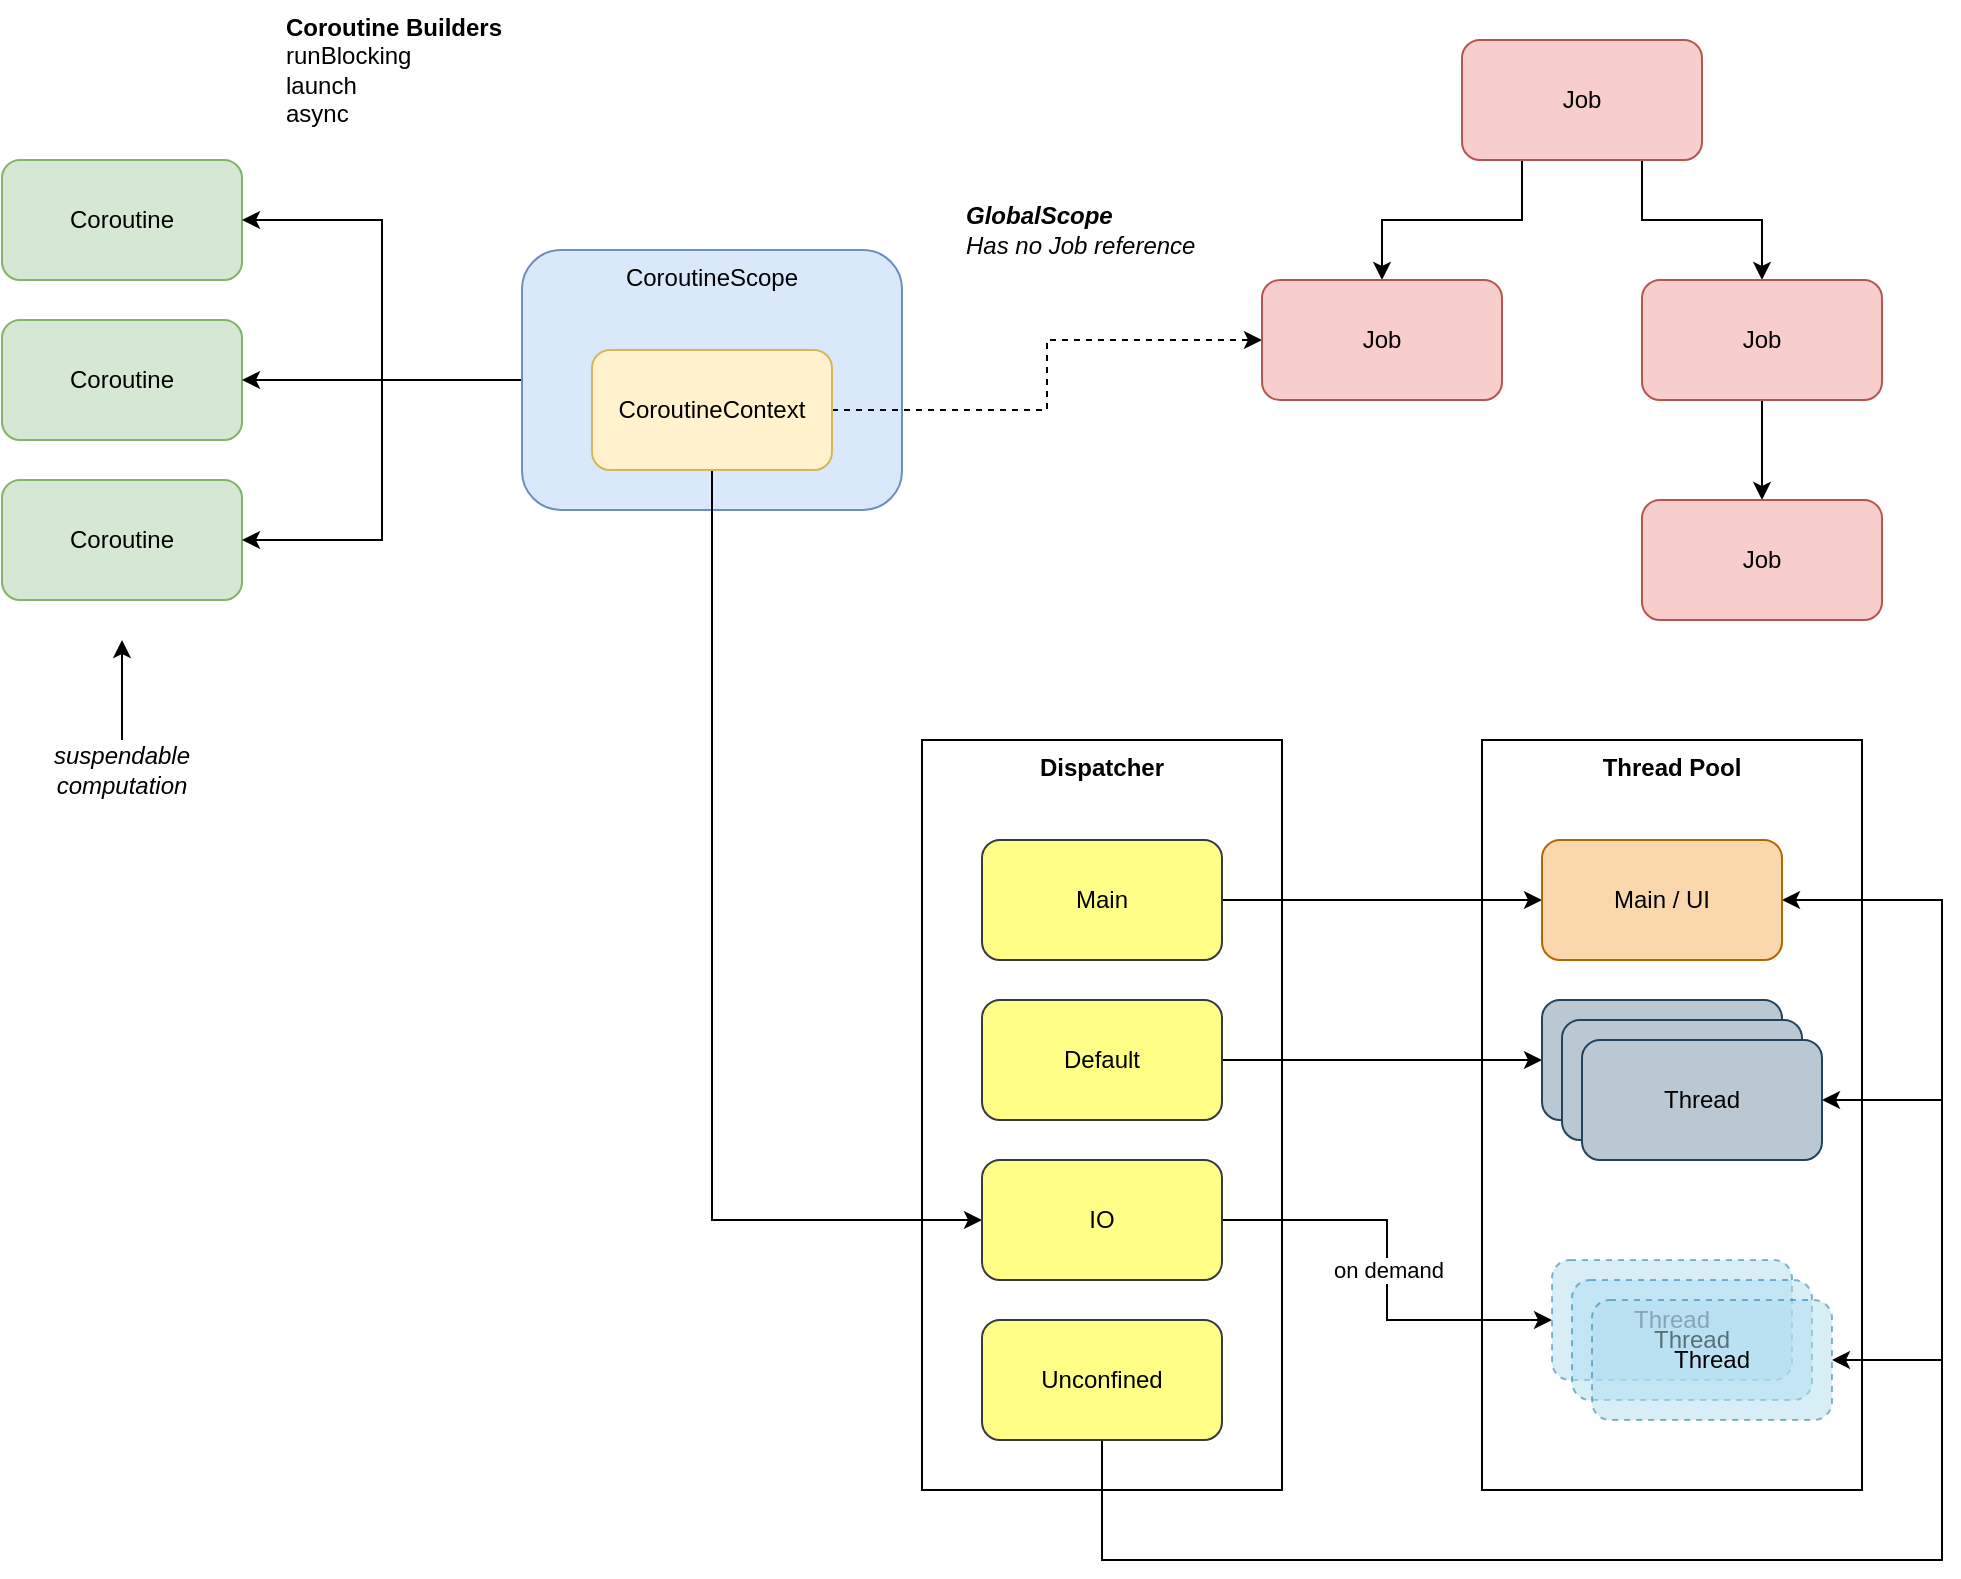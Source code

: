 <mxfile version="24.7.17">
  <diagram name="Page-1" id="87Oc3Aj0w-VCr4FXPLcf">
    <mxGraphModel dx="1314" dy="1092" grid="1" gridSize="10" guides="1" tooltips="1" connect="1" arrows="1" fold="1" page="0" pageScale="1" pageWidth="850" pageHeight="1100" math="0" shadow="0">
      <root>
        <mxCell id="0" />
        <mxCell id="1" parent="0" />
        <mxCell id="8-PocwH5O_5WDN7HJQKM-22" value="Dispatcher" style="rounded=0;whiteSpace=wrap;html=1;verticalAlign=top;fontStyle=1" vertex="1" parent="1">
          <mxGeometry x="520" y="500" width="180" height="375" as="geometry" />
        </mxCell>
        <mxCell id="8-PocwH5O_5WDN7HJQKM-27" value="Thread Pool" style="rounded=0;whiteSpace=wrap;html=1;verticalAlign=top;fontStyle=1" vertex="1" parent="1">
          <mxGeometry x="800" y="500" width="190" height="375" as="geometry" />
        </mxCell>
        <mxCell id="8-PocwH5O_5WDN7HJQKM-2" value="Coroutine" style="rounded=1;whiteSpace=wrap;html=1;fillColor=#d5e8d4;strokeColor=#82b366;" vertex="1" parent="1">
          <mxGeometry x="60" y="210" width="120" height="60" as="geometry" />
        </mxCell>
        <mxCell id="8-PocwH5O_5WDN7HJQKM-3" value="Coroutine" style="rounded=1;whiteSpace=wrap;html=1;fillColor=#d5e8d4;strokeColor=#82b366;" vertex="1" parent="1">
          <mxGeometry x="60" y="290" width="120" height="60" as="geometry" />
        </mxCell>
        <mxCell id="8-PocwH5O_5WDN7HJQKM-4" value="Coroutine" style="rounded=1;whiteSpace=wrap;html=1;fillColor=#d5e8d4;strokeColor=#82b366;" vertex="1" parent="1">
          <mxGeometry x="60" y="370" width="120" height="60" as="geometry" />
        </mxCell>
        <mxCell id="8-PocwH5O_5WDN7HJQKM-6" style="edgeStyle=orthogonalEdgeStyle;rounded=0;orthogonalLoop=1;jettySize=auto;html=1;exitX=0.5;exitY=0;exitDx=0;exitDy=0;" edge="1" parent="1" source="8-PocwH5O_5WDN7HJQKM-5">
          <mxGeometry relative="1" as="geometry">
            <mxPoint x="120" y="450" as="targetPoint" />
          </mxGeometry>
        </mxCell>
        <mxCell id="8-PocwH5O_5WDN7HJQKM-5" value="&lt;div&gt;suspendable&lt;/div&gt;&lt;div&gt;computation&lt;br&gt;&lt;/div&gt;" style="text;html=1;align=center;verticalAlign=middle;whiteSpace=wrap;rounded=0;fontStyle=2" vertex="1" parent="1">
          <mxGeometry x="90" y="500" width="60" height="30" as="geometry" />
        </mxCell>
        <mxCell id="8-PocwH5O_5WDN7HJQKM-7" value="&lt;div&gt;&lt;b&gt;Coroutine Builders&lt;br&gt;&lt;/b&gt;&lt;/div&gt;&lt;div&gt;runBlocking&lt;/div&gt;&lt;div&gt;launch&lt;/div&gt;&lt;div&gt;async&lt;b&gt;&lt;br&gt;&lt;/b&gt;&lt;/div&gt;" style="text;html=1;whiteSpace=wrap;overflow=hidden;rounded=0;" vertex="1" parent="1">
          <mxGeometry x="200" y="130" width="120" height="67" as="geometry" />
        </mxCell>
        <mxCell id="8-PocwH5O_5WDN7HJQKM-10" style="edgeStyle=orthogonalEdgeStyle;rounded=0;orthogonalLoop=1;jettySize=auto;html=1;exitX=0;exitY=0.5;exitDx=0;exitDy=0;" edge="1" parent="1" source="8-PocwH5O_5WDN7HJQKM-8" target="8-PocwH5O_5WDN7HJQKM-2">
          <mxGeometry relative="1" as="geometry" />
        </mxCell>
        <mxCell id="8-PocwH5O_5WDN7HJQKM-11" style="edgeStyle=orthogonalEdgeStyle;rounded=0;orthogonalLoop=1;jettySize=auto;html=1;exitX=0;exitY=0.5;exitDx=0;exitDy=0;" edge="1" parent="1" source="8-PocwH5O_5WDN7HJQKM-8" target="8-PocwH5O_5WDN7HJQKM-3">
          <mxGeometry relative="1" as="geometry" />
        </mxCell>
        <mxCell id="8-PocwH5O_5WDN7HJQKM-12" style="edgeStyle=orthogonalEdgeStyle;rounded=0;orthogonalLoop=1;jettySize=auto;html=1;exitX=0;exitY=0.5;exitDx=0;exitDy=0;" edge="1" parent="1" source="8-PocwH5O_5WDN7HJQKM-8" target="8-PocwH5O_5WDN7HJQKM-4">
          <mxGeometry relative="1" as="geometry" />
        </mxCell>
        <mxCell id="8-PocwH5O_5WDN7HJQKM-8" value="CoroutineScope" style="rounded=1;whiteSpace=wrap;html=1;verticalAlign=top;fillColor=#dae8fc;strokeColor=#6c8ebf;" vertex="1" parent="1">
          <mxGeometry x="320" y="255" width="190" height="130" as="geometry" />
        </mxCell>
        <mxCell id="8-PocwH5O_5WDN7HJQKM-21" style="edgeStyle=orthogonalEdgeStyle;rounded=0;orthogonalLoop=1;jettySize=auto;html=1;exitX=1;exitY=0.5;exitDx=0;exitDy=0;entryX=0;entryY=0.5;entryDx=0;entryDy=0;dashed=1;" edge="1" parent="1" source="8-PocwH5O_5WDN7HJQKM-9" target="8-PocwH5O_5WDN7HJQKM-15">
          <mxGeometry relative="1" as="geometry" />
        </mxCell>
        <mxCell id="8-PocwH5O_5WDN7HJQKM-44" style="edgeStyle=orthogonalEdgeStyle;rounded=0;orthogonalLoop=1;jettySize=auto;html=1;exitX=0.5;exitY=1;exitDx=0;exitDy=0;entryX=0;entryY=0.5;entryDx=0;entryDy=0;" edge="1" parent="1" source="8-PocwH5O_5WDN7HJQKM-9" target="8-PocwH5O_5WDN7HJQKM-25">
          <mxGeometry relative="1" as="geometry" />
        </mxCell>
        <mxCell id="8-PocwH5O_5WDN7HJQKM-9" value="CoroutineContext" style="rounded=1;whiteSpace=wrap;html=1;fillColor=#fff2cc;strokeColor=#d6b656;" vertex="1" parent="1">
          <mxGeometry x="355" y="305" width="120" height="60" as="geometry" />
        </mxCell>
        <mxCell id="8-PocwH5O_5WDN7HJQKM-13" value="&lt;div&gt;&lt;i&gt;&lt;b&gt;GlobalScope&lt;/b&gt;&lt;/i&gt;&lt;/div&gt;&lt;div&gt;&lt;i&gt;Has no Job reference&lt;br&gt;&lt;/i&gt;&lt;/div&gt;" style="text;html=1;align=left;verticalAlign=middle;whiteSpace=wrap;rounded=0;" vertex="1" parent="1">
          <mxGeometry x="540" y="230" width="140" height="30" as="geometry" />
        </mxCell>
        <mxCell id="8-PocwH5O_5WDN7HJQKM-17" style="edgeStyle=orthogonalEdgeStyle;rounded=0;orthogonalLoop=1;jettySize=auto;html=1;exitX=0.25;exitY=1;exitDx=0;exitDy=0;" edge="1" parent="1" source="8-PocwH5O_5WDN7HJQKM-14" target="8-PocwH5O_5WDN7HJQKM-15">
          <mxGeometry relative="1" as="geometry" />
        </mxCell>
        <mxCell id="8-PocwH5O_5WDN7HJQKM-18" style="edgeStyle=orthogonalEdgeStyle;rounded=0;orthogonalLoop=1;jettySize=auto;html=1;exitX=0.75;exitY=1;exitDx=0;exitDy=0;" edge="1" parent="1" source="8-PocwH5O_5WDN7HJQKM-14" target="8-PocwH5O_5WDN7HJQKM-16">
          <mxGeometry relative="1" as="geometry" />
        </mxCell>
        <mxCell id="8-PocwH5O_5WDN7HJQKM-14" value="Job" style="rounded=1;whiteSpace=wrap;html=1;fillColor=#f8cecc;strokeColor=#b85450;" vertex="1" parent="1">
          <mxGeometry x="790" y="150" width="120" height="60" as="geometry" />
        </mxCell>
        <mxCell id="8-PocwH5O_5WDN7HJQKM-15" value="Job" style="rounded=1;whiteSpace=wrap;html=1;fillColor=#f8cecc;strokeColor=#b85450;" vertex="1" parent="1">
          <mxGeometry x="690" y="270" width="120" height="60" as="geometry" />
        </mxCell>
        <mxCell id="8-PocwH5O_5WDN7HJQKM-20" style="edgeStyle=orthogonalEdgeStyle;rounded=0;orthogonalLoop=1;jettySize=auto;html=1;exitX=0.5;exitY=1;exitDx=0;exitDy=0;entryX=0.5;entryY=0;entryDx=0;entryDy=0;" edge="1" parent="1" source="8-PocwH5O_5WDN7HJQKM-16" target="8-PocwH5O_5WDN7HJQKM-19">
          <mxGeometry relative="1" as="geometry" />
        </mxCell>
        <mxCell id="8-PocwH5O_5WDN7HJQKM-16" value="Job" style="rounded=1;whiteSpace=wrap;html=1;fillColor=#f8cecc;strokeColor=#b85450;" vertex="1" parent="1">
          <mxGeometry x="880" y="270" width="120" height="60" as="geometry" />
        </mxCell>
        <mxCell id="8-PocwH5O_5WDN7HJQKM-19" value="Job" style="rounded=1;whiteSpace=wrap;html=1;fillColor=#f8cecc;strokeColor=#b85450;" vertex="1" parent="1">
          <mxGeometry x="880" y="380" width="120" height="60" as="geometry" />
        </mxCell>
        <mxCell id="8-PocwH5O_5WDN7HJQKM-32" style="edgeStyle=orthogonalEdgeStyle;rounded=0;orthogonalLoop=1;jettySize=auto;html=1;exitX=1;exitY=0.5;exitDx=0;exitDy=0;entryX=0;entryY=0.5;entryDx=0;entryDy=0;" edge="1" parent="1" source="8-PocwH5O_5WDN7HJQKM-23" target="8-PocwH5O_5WDN7HJQKM-28">
          <mxGeometry relative="1" as="geometry" />
        </mxCell>
        <mxCell id="8-PocwH5O_5WDN7HJQKM-23" value="Main" style="rounded=1;whiteSpace=wrap;html=1;fillColor=#ffff88;strokeColor=#36393d;" vertex="1" parent="1">
          <mxGeometry x="550" y="550" width="120" height="60" as="geometry" />
        </mxCell>
        <mxCell id="8-PocwH5O_5WDN7HJQKM-37" style="edgeStyle=orthogonalEdgeStyle;rounded=0;orthogonalLoop=1;jettySize=auto;html=1;exitX=1;exitY=0.5;exitDx=0;exitDy=0;entryX=0;entryY=0.5;entryDx=0;entryDy=0;" edge="1" parent="1" source="8-PocwH5O_5WDN7HJQKM-24" target="8-PocwH5O_5WDN7HJQKM-29">
          <mxGeometry relative="1" as="geometry" />
        </mxCell>
        <mxCell id="8-PocwH5O_5WDN7HJQKM-24" value="Default" style="rounded=1;whiteSpace=wrap;html=1;fillColor=#ffff88;strokeColor=#36393d;" vertex="1" parent="1">
          <mxGeometry x="550" y="630" width="120" height="60" as="geometry" />
        </mxCell>
        <mxCell id="8-PocwH5O_5WDN7HJQKM-38" value="on demand" style="edgeStyle=orthogonalEdgeStyle;rounded=0;orthogonalLoop=1;jettySize=auto;html=1;exitX=1;exitY=0.5;exitDx=0;exitDy=0;entryX=0;entryY=0.5;entryDx=0;entryDy=0;" edge="1" parent="1" source="8-PocwH5O_5WDN7HJQKM-25" target="8-PocwH5O_5WDN7HJQKM-31">
          <mxGeometry relative="1" as="geometry" />
        </mxCell>
        <mxCell id="8-PocwH5O_5WDN7HJQKM-25" value="IO" style="rounded=1;whiteSpace=wrap;html=1;fillColor=#ffff88;strokeColor=#36393d;" vertex="1" parent="1">
          <mxGeometry x="550" y="710" width="120" height="60" as="geometry" />
        </mxCell>
        <mxCell id="8-PocwH5O_5WDN7HJQKM-40" style="edgeStyle=orthogonalEdgeStyle;rounded=0;orthogonalLoop=1;jettySize=auto;html=1;exitX=0.5;exitY=1;exitDx=0;exitDy=0;entryX=1;entryY=0.5;entryDx=0;entryDy=0;" edge="1" parent="1" source="8-PocwH5O_5WDN7HJQKM-26" target="8-PocwH5O_5WDN7HJQKM-28">
          <mxGeometry relative="1" as="geometry">
            <Array as="points">
              <mxPoint x="610" y="910" />
              <mxPoint x="1030" y="910" />
              <mxPoint x="1030" y="580" />
            </Array>
          </mxGeometry>
        </mxCell>
        <mxCell id="8-PocwH5O_5WDN7HJQKM-41" style="edgeStyle=orthogonalEdgeStyle;rounded=0;orthogonalLoop=1;jettySize=auto;html=1;exitX=0.5;exitY=1;exitDx=0;exitDy=0;entryX=1;entryY=0.5;entryDx=0;entryDy=0;" edge="1" parent="1" source="8-PocwH5O_5WDN7HJQKM-26" target="8-PocwH5O_5WDN7HJQKM-34">
          <mxGeometry relative="1" as="geometry">
            <Array as="points">
              <mxPoint x="610" y="910" />
              <mxPoint x="1030" y="910" />
              <mxPoint x="1030" y="680" />
            </Array>
          </mxGeometry>
        </mxCell>
        <mxCell id="8-PocwH5O_5WDN7HJQKM-42" style="edgeStyle=orthogonalEdgeStyle;rounded=0;orthogonalLoop=1;jettySize=auto;html=1;exitX=0.5;exitY=1;exitDx=0;exitDy=0;entryX=1;entryY=0.5;entryDx=0;entryDy=0;" edge="1" parent="1" source="8-PocwH5O_5WDN7HJQKM-26" target="8-PocwH5O_5WDN7HJQKM-36">
          <mxGeometry relative="1" as="geometry">
            <Array as="points">
              <mxPoint x="610" y="910" />
              <mxPoint x="1030" y="910" />
              <mxPoint x="1030" y="810" />
            </Array>
          </mxGeometry>
        </mxCell>
        <mxCell id="8-PocwH5O_5WDN7HJQKM-26" value="Unconfined" style="rounded=1;whiteSpace=wrap;html=1;fillColor=#ffff88;strokeColor=#36393d;" vertex="1" parent="1">
          <mxGeometry x="550" y="790" width="120" height="60" as="geometry" />
        </mxCell>
        <mxCell id="8-PocwH5O_5WDN7HJQKM-28" value="Main / UI" style="rounded=1;whiteSpace=wrap;html=1;fillColor=#fad7ac;strokeColor=#b46504;" vertex="1" parent="1">
          <mxGeometry x="830" y="550" width="120" height="60" as="geometry" />
        </mxCell>
        <mxCell id="8-PocwH5O_5WDN7HJQKM-29" value="Thread" style="rounded=1;whiteSpace=wrap;html=1;fillColor=#bac8d3;strokeColor=#23445d;" vertex="1" parent="1">
          <mxGeometry x="830" y="630" width="120" height="60" as="geometry" />
        </mxCell>
        <mxCell id="8-PocwH5O_5WDN7HJQKM-31" value="Thread" style="rounded=1;whiteSpace=wrap;html=1;dashed=1;fillColor=#b1ddf0;strokeColor=#10739e;opacity=50;" vertex="1" parent="1">
          <mxGeometry x="835" y="760" width="120" height="60" as="geometry" />
        </mxCell>
        <mxCell id="8-PocwH5O_5WDN7HJQKM-33" value="Thread" style="rounded=1;whiteSpace=wrap;html=1;fillColor=#bac8d3;strokeColor=#23445d;" vertex="1" parent="1">
          <mxGeometry x="840" y="640" width="120" height="60" as="geometry" />
        </mxCell>
        <mxCell id="8-PocwH5O_5WDN7HJQKM-34" value="Thread" style="rounded=1;whiteSpace=wrap;html=1;fillColor=#bac8d3;strokeColor=#23445d;" vertex="1" parent="1">
          <mxGeometry x="850" y="650" width="120" height="60" as="geometry" />
        </mxCell>
        <mxCell id="8-PocwH5O_5WDN7HJQKM-35" value="Thread" style="rounded=1;whiteSpace=wrap;html=1;dashed=1;fillColor=#b1ddf0;strokeColor=#10739e;opacity=50;" vertex="1" parent="1">
          <mxGeometry x="845" y="770" width="120" height="60" as="geometry" />
        </mxCell>
        <mxCell id="8-PocwH5O_5WDN7HJQKM-36" value="Thread" style="rounded=1;whiteSpace=wrap;html=1;dashed=1;fillColor=#b1ddf0;strokeColor=#10739e;opacity=50;" vertex="1" parent="1">
          <mxGeometry x="855" y="780" width="120" height="60" as="geometry" />
        </mxCell>
      </root>
    </mxGraphModel>
  </diagram>
</mxfile>
